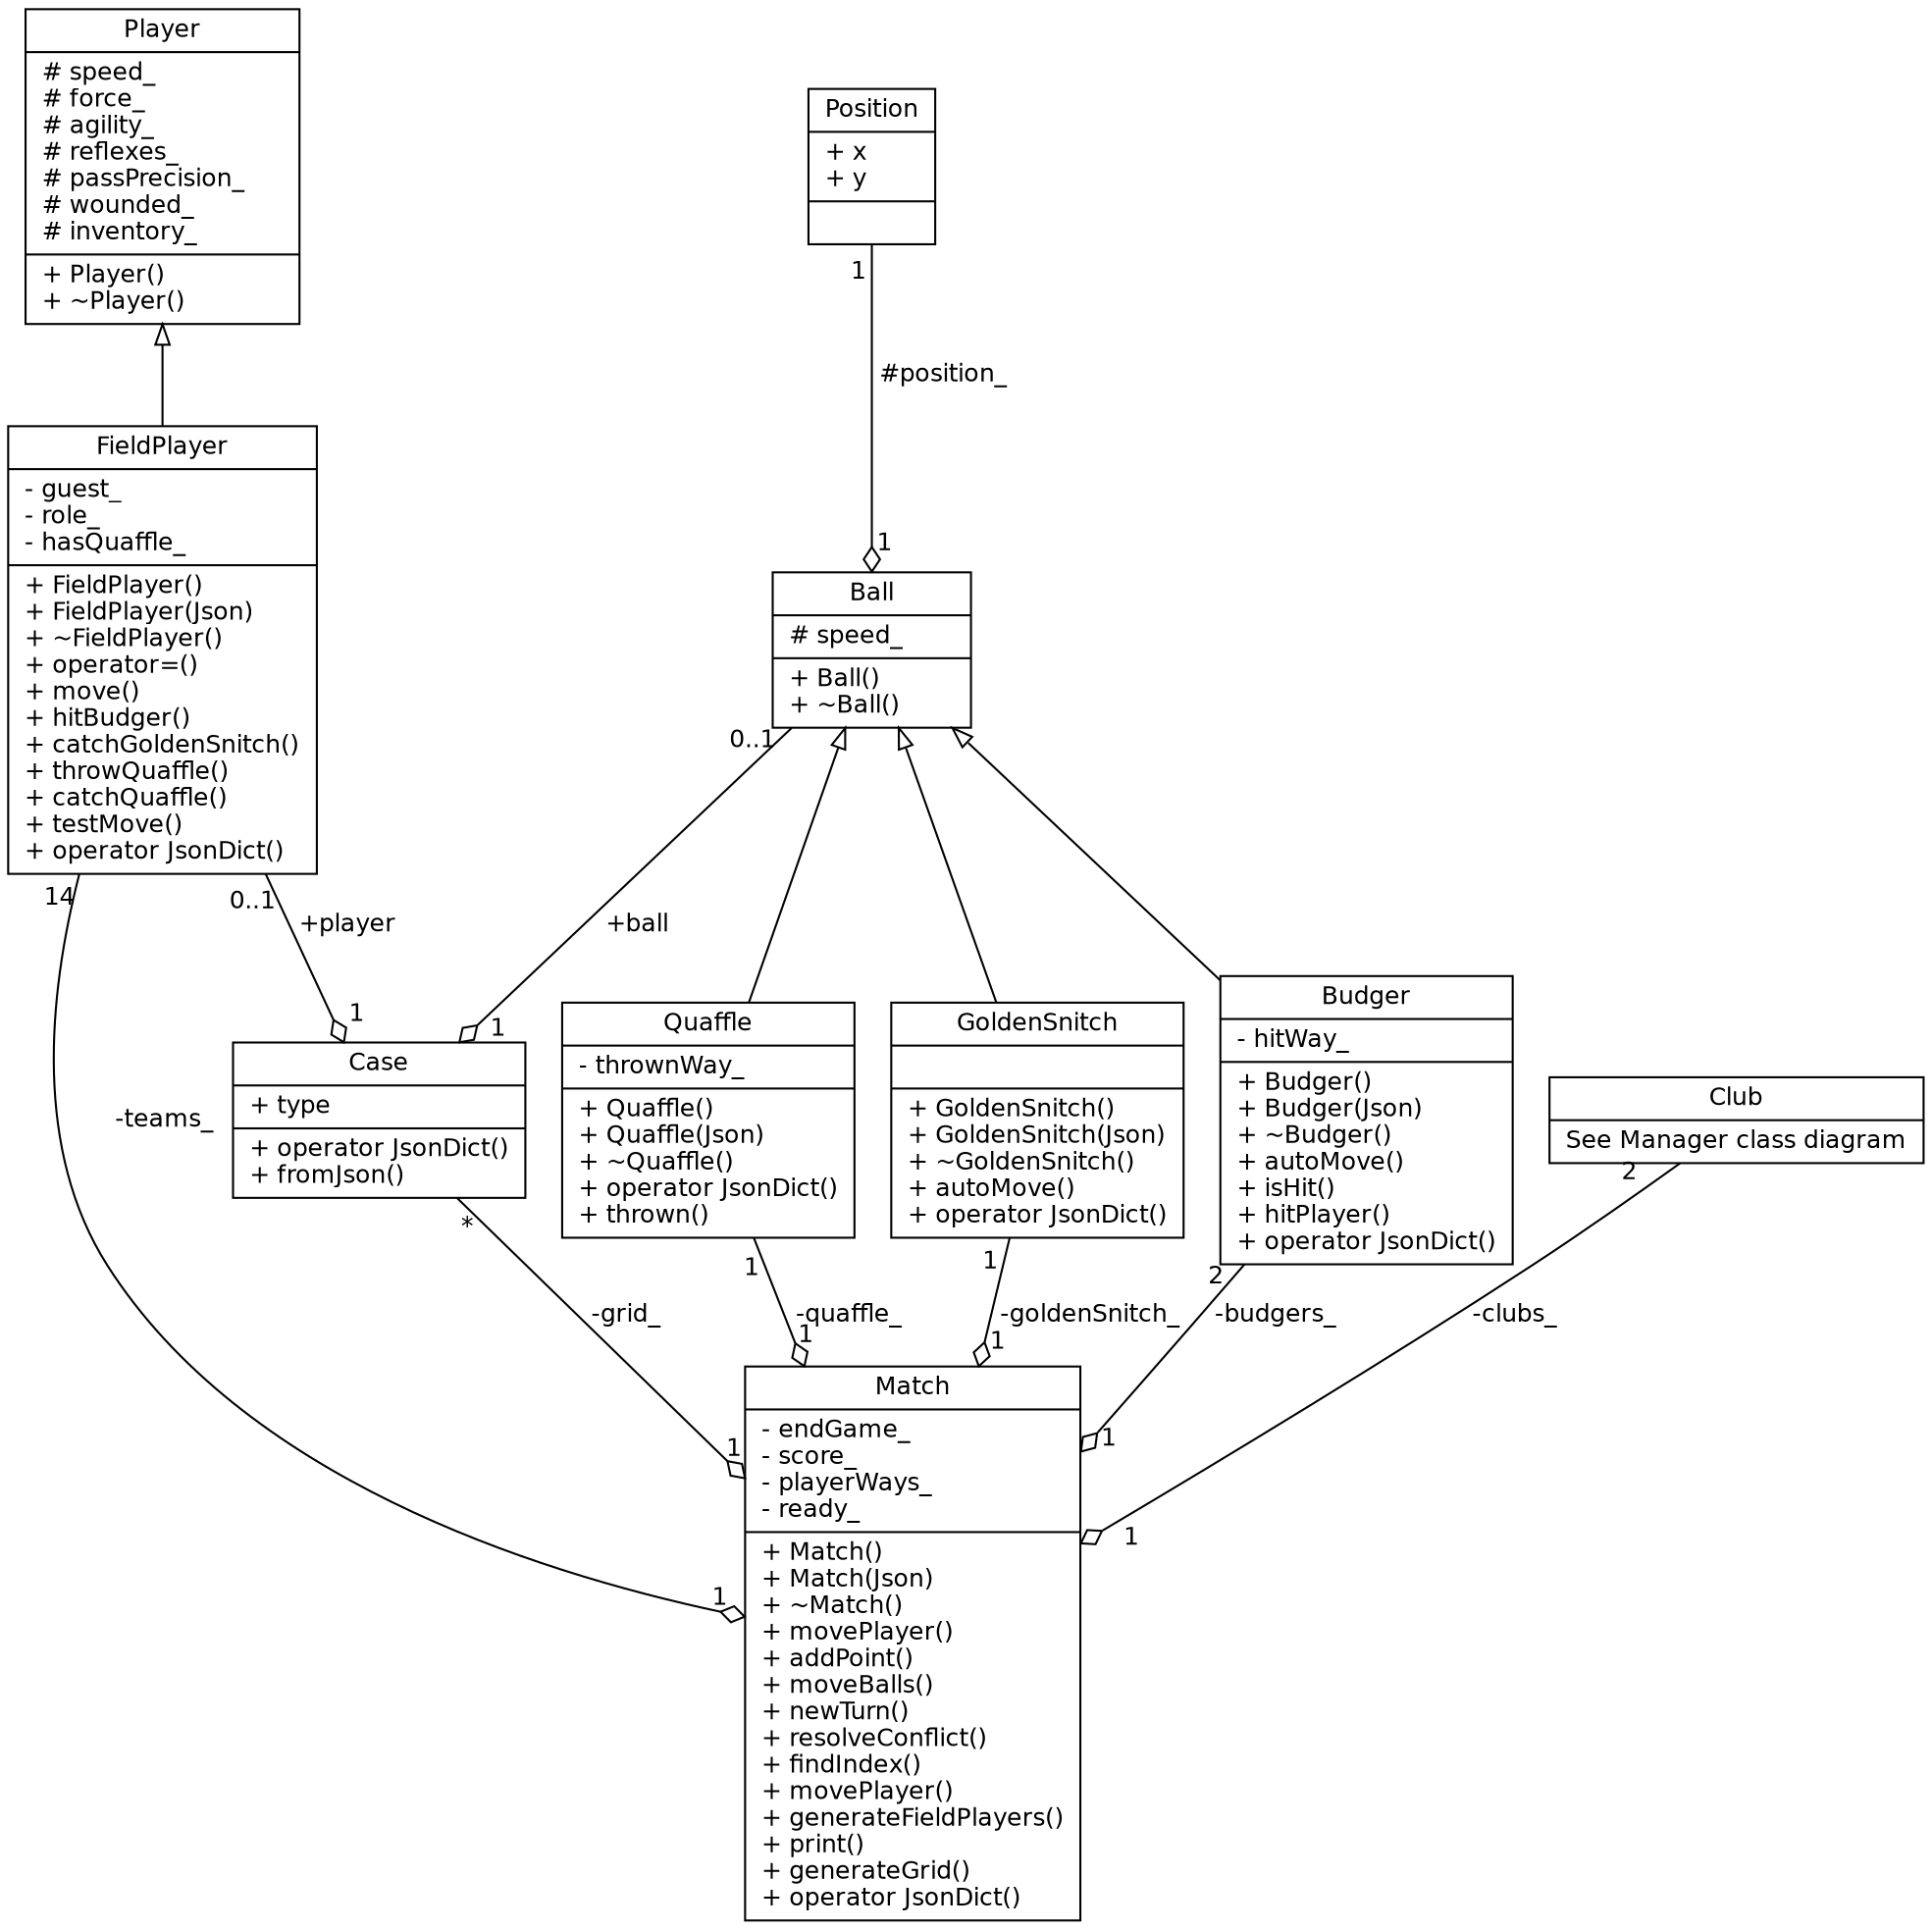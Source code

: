 digraph Match {
	graph [bb="0,0,954,1692"];
	node [fontname=Helvetica,
		fontsize=12,
		label="\N",
		shape=record
	];
	edge [fontname=Helvetica,
		fontsize=12,
		labelfontname=Helvetica,
		labelfontsize=12
		labeldistance=1.5
	];
	Match	 [color=black,
		fillcolor=white,
		fontcolor=black,
		label="{Match\n|- endGame_\l- score_\l- playerWays_\l- ready_\l|+ Match()\l+ Match(Json)\l+ ~Match()\l+ movePlayer()\l+ \
addPoint()\l+ moveBalls()\l+ newTurn()\l+ resolveConflict()\l+ findIndex()\l+ movePlayer()\l+ generateFieldPlayers()\l+ print()\l+ \
generateGrid()\l+ operator JsonDict()\l}",
		pos="435,182",
		rects="360,342,510,363 360,282,510,342 360,1,510,282",
		style=filled,
		width=2.0694];
	Quaffle	 [URL="$class_quaffle.html",
		color=black,
		fillcolor=white,
		label="{Quaffle\n|- thrownWay_\l|+ Quaffle()\l+ Quaffle(Json)\l+ ~Quaffle()\l+ operator JsonDict()\l+ thrown()\l}",
		pos="66,537",
		rects="0,599.5,132,620.5 0,578.5,132,599.5 0,453.5,132,578.5",
		style=filled,
		width=1.8333];
	Quaffle -> Match	 [arrowhead=odiamond,
		headlabel="1",
		taillabel="1",
		color=black,
		label=" -quaffle_",
		lp="195,389",
		pos="e,359.8,230.99 111.2,453.43 120.27,439.65 130.33,425.97 141,414 202.68,344.8 287.03,280.93 349.56,237.97",
		style=solid];
	Ball	 [URL="$class_ball.html",
		color=black,
		fillcolor=white,
		label="{Ball\n|# speed_\l|+ Ball()\l+ ~Ball()\l}",
		pos="292,872",
		rects="243.5,934.5,340.5,955.5 243.5,913.5,340.5,934.5 243.5,788.5,340.5,913.5",
		style=filled,
		width=1.3403];
	Ball -> Quaffle	 [arrowtail=onormal,
		color=black,
		dir=back,
		pos="s,243.19,805.31 237.25,797.18 207.99,757.07 171.77,706.34 141,660 132.61,647.37 123.96,633.83 115.65,620.53",
		style=solid];
	GoldenSnitch	 [URL="$class_golden_snitch.html",
		color=black,
		fillcolor=white,
		label="{GoldenSnitch\n||+ GoldenSnitch()\l+ GoldenSnitch(Json)\l+ ~GoldenSnitch()\l+ autoMove()\l+ operator JsonDict()\l}",
		pos="366,537",
		rects="300,586.5,432,607.5 300,565.5,432,586.5 300,466.5,432,565.5",
		style=filled,
		width=1.8333];
	Ball -> GoldenSnitch	 [arrowtail=onormal,
		color=black,
		dir=back,
		pos="s,310.39,788.26 312.59,778.32 324.61,724.27 339.51,657.2 350.52,607.66",
		style=solid];
	Budger	 [URL="$class_budger.html",
		color=black,
		fillcolor=white,
		label="{Budger\n|- hitWay_\l|+ Budger()\l+ Budger(Json)\l+ ~Budger()\l+ autoMove()\l+ isHit()\l+ hitPlayer()\l+ \
operator JsonDict()\l}",
		pos="216,537",
		rects="150,606,282,627 150,585,282,606 150,447,282,585",
		style=filled,
		width=1.8333];
	Ball -> Budger	 [arrowtail=onormal,
		color=black,
		dir=back,
		pos="s,273.12,788.26 270.85,778.33 260.06,731.04 246.99,673.79 236.32,627.03",
		style=solid];
	Case	 [URL="$struct_case.html",
		color=black,
		fillcolor=white,
		label="{Case\n|+ type\l|+ operator JsonDict()\l+ fromJson()\l}",
		pos="516,537",
		rects="450,554,582,575 450,533,582,554 450,499,582,533",
		style=filled,
		width=1.8333];
	Ball -> Case	 [arrowhead=odiamond,
		labeldistance=2,
		headlabel="1",
		taillabel="0..1",
		color=black,
		label=" +ball",
		lp="441,685",
		pos="e,493.96,575.22 340.75,804.29 370.4,763.14 408.66,709.04 441,660 456.95,635.81 473.92,608.36 487.68,585.63",
		style=solid];
	Position	 [URL="$struct_position.html",
		color=black,
		fillcolor=white,
		label="{Position\n|+ x\l+ y\l|}",
		pos="292,1194",
		rects="262.5,1211,321.5,1232 262.5,1177,321.5,1211 262.5,1156,321.5,1177",
		style=filled,
		width=0.8125];
	Position -> Ball	 [arrowhead=odiamond,
		headlabel="1",
		taillabel="1",
		color=black,
		label=" #position_",
		lp="321.5,1059",
		pos="e,292,955.6 292,1156 292,1110.3 292,1031 292,967.98",
		style=solid];
	GoldenSnitch -> Match	 [arrowhead=odiamond,
		headlabel="1",
		taillabel="1",
		color=black,
		label=" -goldenSnitch_",
		lp="430.5,389",
		pos="e,391.69,363.17 374.59,466.4 378.22,439.9 382.81,409.47 388,382 388.44,379.68 388.89,377.34 389.34,375",
		style=solid];
	FieldPlayer	 [URL="$class_field_player.html",
		color=black,
		fillcolor=white,
		label="{FieldPlayer\n|- guest_\l- role_\l- hasQuaffle_\l|+ FieldPlayer()\l+ FieldPlayer(Json)\l+ ~FieldPlayer()\l+ operator=()\l+ move()\l+ hitBudger()\l+ catchGoldenSnitch()\l+ throwQuaffle()\l+ catchQuaffle()\l+ testMove()\l+ \
operator JsonDict()\l}",
		pos="584,872",
		rects="514.5,1012.5,653.5,1033.5 514.5,965.5,653.5,1012.5 514.5,710.5,653.5,965.5",
		style=filled,
		width=1.9236];
	FieldPlayer -> Match	 [arrowhead=odiamond,
		headlabel="1",
		taillabel="14",
		color=black,
		label=" -teams_",
		lp="641.5,537",
		pos="e,510.16,268.23 610.69,710.44 619.58,621.19 620.74,509.25 591,414 575.77,365.24 546.58,317.42 517.53,278.05",
		style=solid];
	FieldPlayer -> Case	 [arrowhead=odiamond,
		headlabel="1",
		taillabel="0..1",
		labelangle=-50,
		color=black,
		label=" +player",
		lp="568,685",
		pos="e,523.59,575.19 551.2,710.35 542.04,665.52 532.77,620.12 526.04,587.18",
		style=solid];
	Player -> FieldPlayer	 [arrowtail=onormal,
		color=black,
		dir=back,
		pos="s,643.86,1342.4 642.6,1332.5 630.57,1238.2 616.05,1124.3 604.48,1033.6",
		style=solid];
	Club -> Match	 [arrowhead=odiamond,
		labeldistance=2.5,
		headlabel="1",
		taillabel="2",
		color=black,
		label=" -clubs_",
		lp="674.5,389",
		pos="e,510.21,251.5 685.43,430.74 680.62,425.01 675.79,419.4 671,414 623.16,360.14 565.43,303.5 519.04,259.79",
		style=solid];
	Budger -> Match	 [arrowhead=odiamond,
		headlabel="1",
		taillabel="2",
		color=black,
		label=" -budgers_",
		lp="340,389",
		pos="e,359.93,303.1 270.82,446.68 277.61,435.66 284.46,424.57 291,414 311.15,381.46 332.96,346.39 353.36,313.65",
		style=solid];
	Case -> Match	 [arrowhead=odiamond,
		headlabel="1",
		taillabel="*",
		color=black,
		label=" -grid_",
		lp="500,389",
		pos="e,476.36,363.24 507.48,498.89 500.47,468.31 489.93,422.4 479.05,374.99",
		style=solid];



	Club	 [URL="$class_club.html",
		color=black,
		fillcolor=white,
		label="{Club\n| See Manager class diagram}",
		pos="128,367",
		rects="48.5,468.5,207.5,489.5 48.5,434.5,207.5,468.5 48.5,244.5,207.5,434.5",
		style=filled,
		width=2.2014];

	Player	 [URL="$class_player.html",
		color=black,
		fillcolor=white,
		label="{Player\n|# speed_\l# force_\l# agility_\l# reflexes_\l# passPrecision_\l# wounded_\l# inventory_\l|+ Player()\l+ ~Player()\l}",
		pos="216,1217",
		rects="149,1370.5,283,1391.5 149,1271.5,283,1370.5 149,1042.5,283,1271.5",
		style=filled,
		width=1.8611];
}
